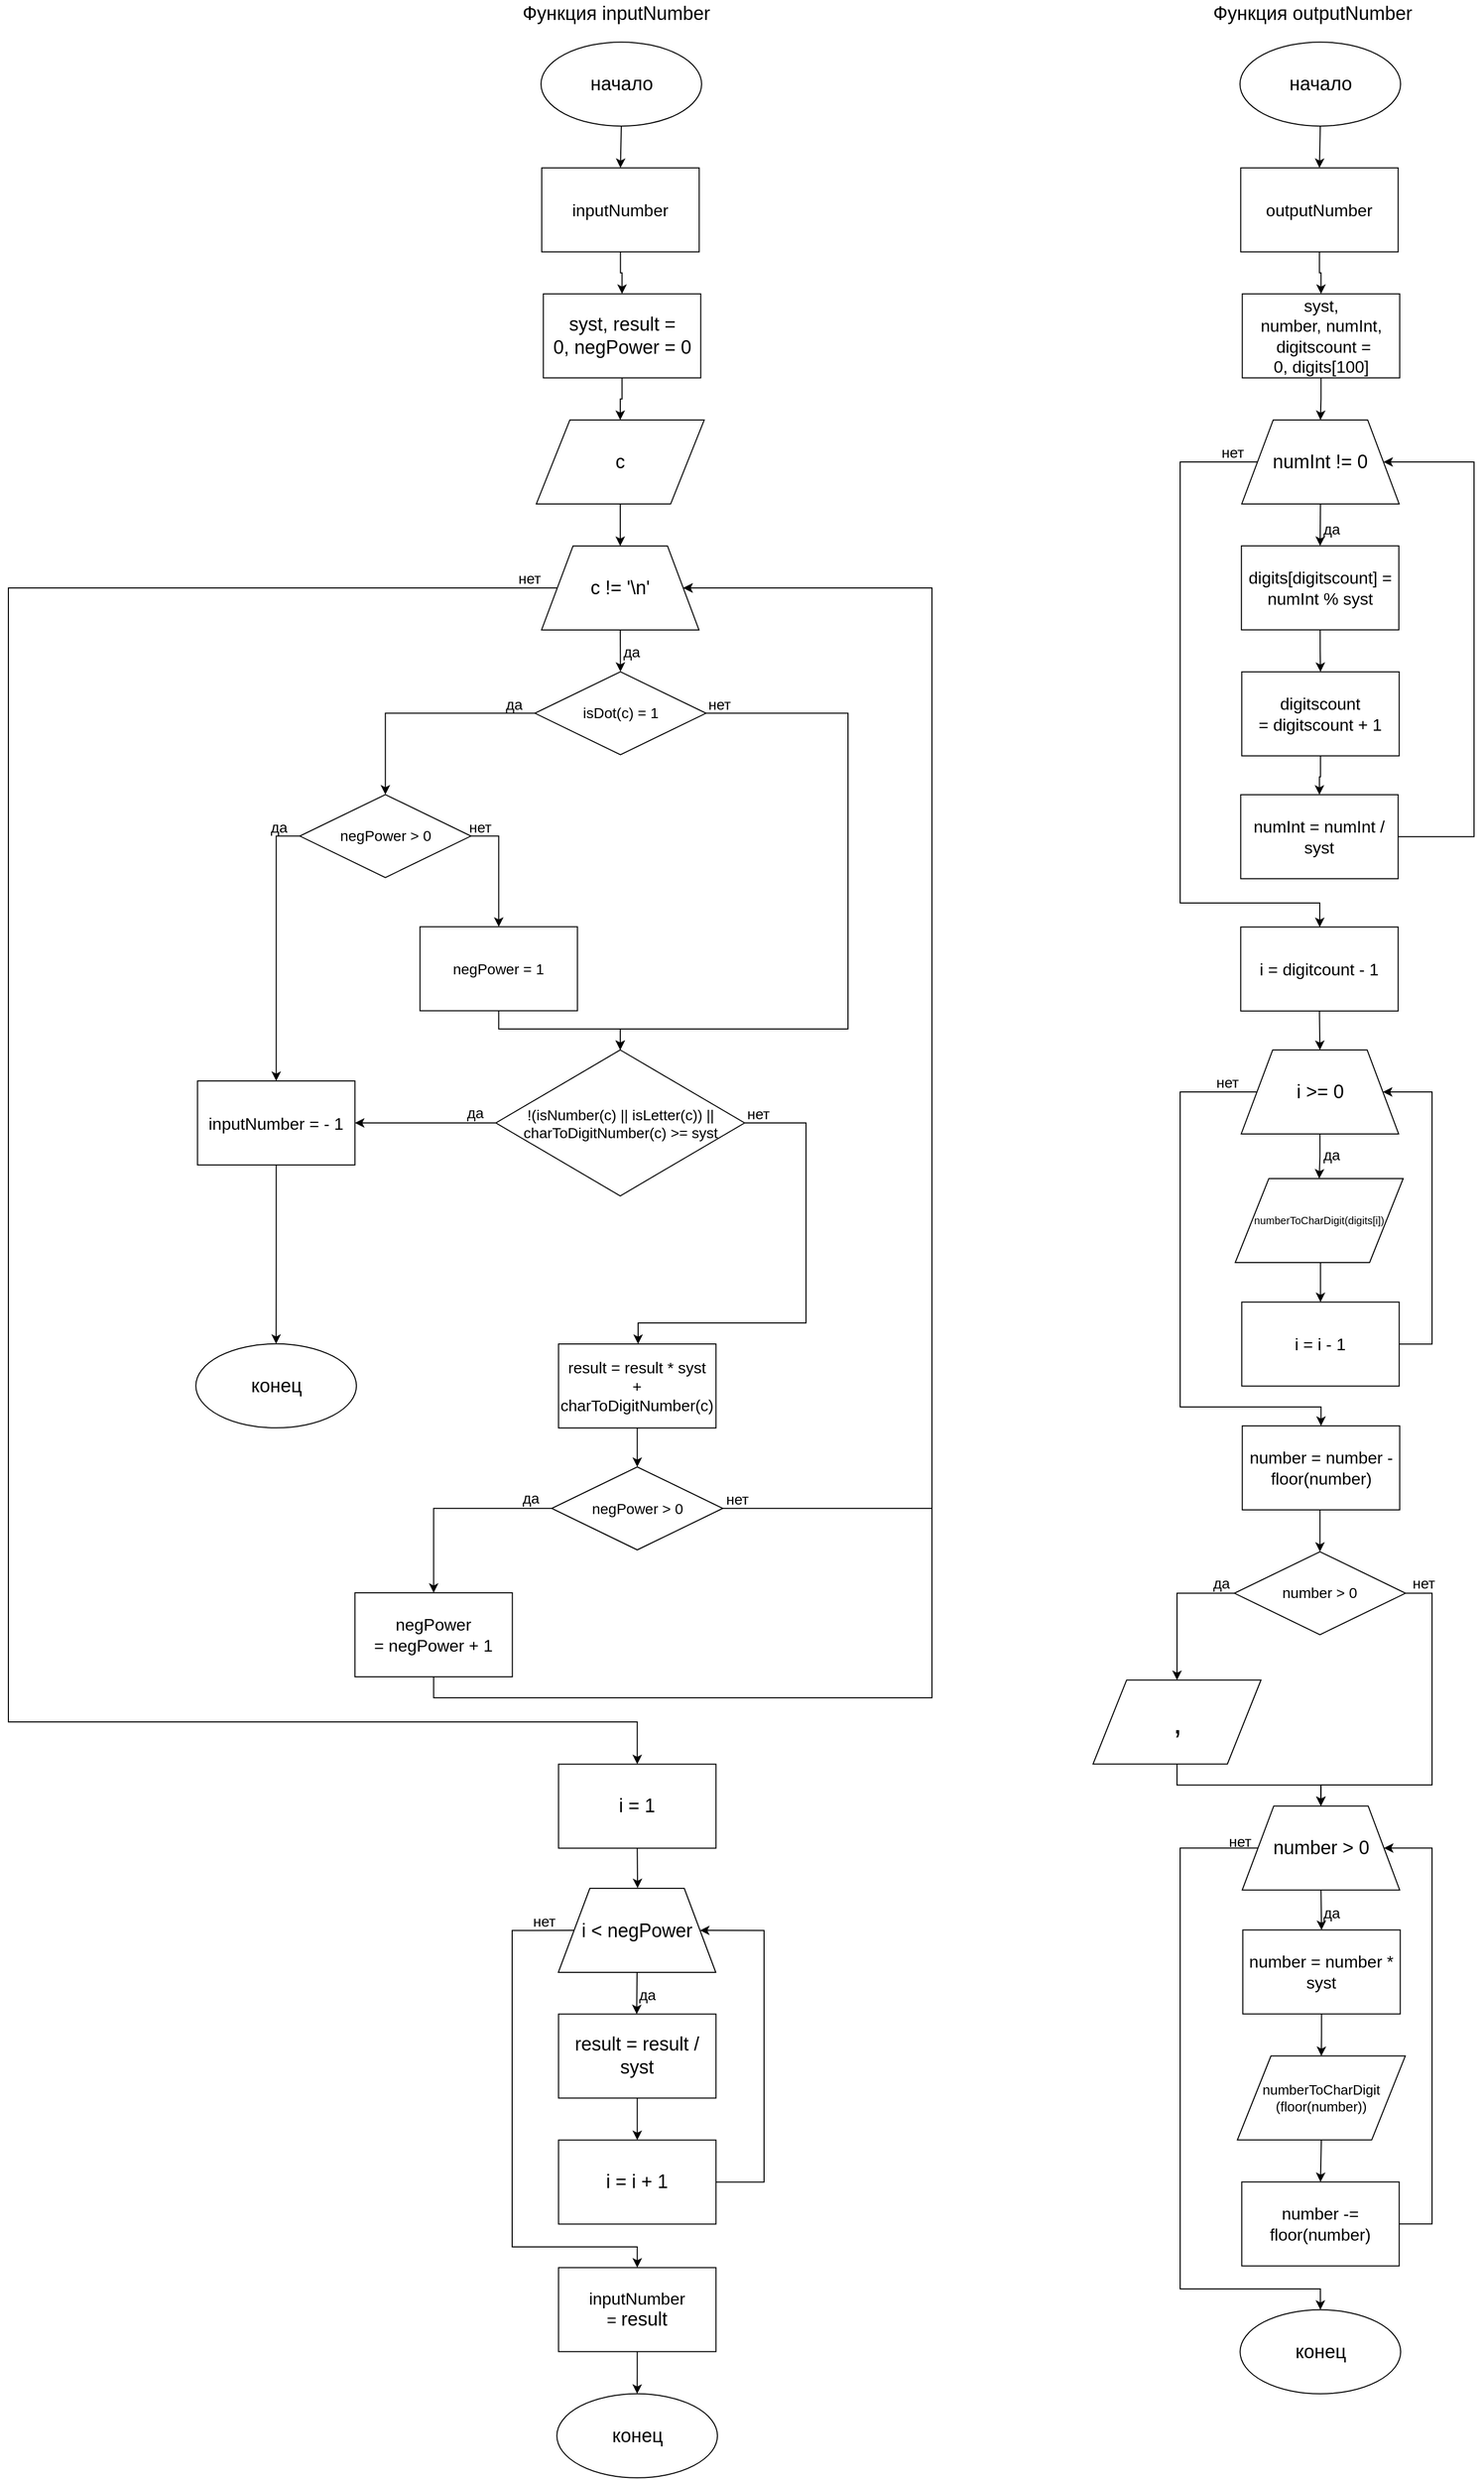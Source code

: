 <mxfile version="11.3.0" type="device" pages="1"><diagram id="ePUQfbvnE38VgitffDbp" name="Page-1"><mxGraphModel dx="2926" dy="1691" grid="1" gridSize="10" guides="1" tooltips="1" connect="1" arrows="1" fold="1" page="1" pageScale="1" pageWidth="827" pageHeight="1169" math="0" shadow="0"><root><mxCell id="0"/><mxCell id="1" parent="0"/><mxCell id="cIdrfmqZz8ROZXvOHw_d-1" style="edgeStyle=orthogonalEdgeStyle;rounded=0;orthogonalLoop=1;jettySize=auto;html=1;exitX=0.5;exitY=1;exitDx=0;exitDy=0;entryX=0.5;entryY=0;entryDx=0;entryDy=0;" edge="1" parent="1" source="cIdrfmqZz8ROZXvOHw_d-2" target="cIdrfmqZz8ROZXvOHw_d-5"><mxGeometry relative="1" as="geometry"/></mxCell><mxCell id="cIdrfmqZz8ROZXvOHw_d-2" value="&lt;font style=&quot;font-size: 18px&quot;&gt;начало&lt;/font&gt;" style="ellipse;whiteSpace=wrap;html=1;" vertex="1" parent="1"><mxGeometry x="827.5" y="40.1" width="153" height="80" as="geometry"/></mxCell><mxCell id="cIdrfmqZz8ROZXvOHw_d-3" value="&lt;font style=&quot;font-size: 18px&quot;&gt;Функция&amp;nbsp;inputNumber&lt;/font&gt;" style="text;html=1;resizable=0;points=[];autosize=1;align=left;verticalAlign=top;spacingTop=-4;" vertex="1" parent="1"><mxGeometry x="808" y="0.1" width="190" height="20" as="geometry"/></mxCell><mxCell id="cIdrfmqZz8ROZXvOHw_d-4" style="edgeStyle=orthogonalEdgeStyle;rounded=0;orthogonalLoop=1;jettySize=auto;html=1;exitX=0.5;exitY=1;exitDx=0;exitDy=0;entryX=0.5;entryY=0;entryDx=0;entryDy=0;" edge="1" parent="1" source="cIdrfmqZz8ROZXvOHw_d-5" target="cIdrfmqZz8ROZXvOHw_d-7"><mxGeometry relative="1" as="geometry"/></mxCell><mxCell id="cIdrfmqZz8ROZXvOHw_d-5" value="&lt;font style=&quot;font-size: 16px&quot;&gt;inputNumber&lt;/font&gt;" style="rounded=0;whiteSpace=wrap;html=1;" vertex="1" parent="1"><mxGeometry x="828.2" y="159.9" width="150" height="80" as="geometry"/></mxCell><mxCell id="cIdrfmqZz8ROZXvOHw_d-19" style="edgeStyle=orthogonalEdgeStyle;rounded=0;orthogonalLoop=1;jettySize=auto;html=1;exitX=0.5;exitY=1;exitDx=0;exitDy=0;entryX=0.5;entryY=0;entryDx=0;entryDy=0;" edge="1" parent="1" source="cIdrfmqZz8ROZXvOHw_d-7" target="cIdrfmqZz8ROZXvOHw_d-18"><mxGeometry relative="1" as="geometry"/></mxCell><mxCell id="cIdrfmqZz8ROZXvOHw_d-7" value="&lt;span style=&quot;font-size: 18px&quot;&gt;syst,&amp;nbsp;result = 0,&amp;nbsp;negPower = 0&lt;/span&gt;" style="rounded=0;whiteSpace=wrap;html=1;" vertex="1" parent="1"><mxGeometry x="829.7" y="279.9" width="150" height="80" as="geometry"/></mxCell><mxCell id="cIdrfmqZz8ROZXvOHw_d-17" value="&lt;span style=&quot;font-size: 18px&quot;&gt;конец&lt;/span&gt;" style="ellipse;whiteSpace=wrap;html=1;" vertex="1" parent="1"><mxGeometry x="842.6" y="2279.9" width="153" height="80" as="geometry"/></mxCell><mxCell id="cIdrfmqZz8ROZXvOHw_d-21" style="edgeStyle=orthogonalEdgeStyle;rounded=0;orthogonalLoop=1;jettySize=auto;html=1;exitX=0.5;exitY=1;exitDx=0;exitDy=0;entryX=0.5;entryY=0;entryDx=0;entryDy=0;" edge="1" parent="1" source="cIdrfmqZz8ROZXvOHw_d-18" target="cIdrfmqZz8ROZXvOHw_d-20"><mxGeometry relative="1" as="geometry"/></mxCell><mxCell id="cIdrfmqZz8ROZXvOHw_d-18" value="&lt;font style=&quot;font-size: 18px&quot;&gt;c&lt;/font&gt;" style="shape=parallelogram;perimeter=parallelogramPerimeter;whiteSpace=wrap;html=1;" vertex="1" parent="1"><mxGeometry x="823" y="400" width="160" height="80" as="geometry"/></mxCell><mxCell id="cIdrfmqZz8ROZXvOHw_d-23" style="edgeStyle=orthogonalEdgeStyle;rounded=0;orthogonalLoop=1;jettySize=auto;html=1;exitX=0.5;exitY=1;exitDx=0;exitDy=0;entryX=0.5;entryY=0;entryDx=0;entryDy=0;" edge="1" parent="1" source="cIdrfmqZz8ROZXvOHw_d-20" target="cIdrfmqZz8ROZXvOHw_d-22"><mxGeometry relative="1" as="geometry"/></mxCell><mxCell id="cIdrfmqZz8ROZXvOHw_d-78" style="edgeStyle=orthogonalEdgeStyle;rounded=0;orthogonalLoop=1;jettySize=auto;html=1;exitX=0;exitY=0.5;exitDx=0;exitDy=0;entryX=0.5;entryY=0;entryDx=0;entryDy=0;" edge="1" parent="1" source="cIdrfmqZz8ROZXvOHw_d-20" target="cIdrfmqZz8ROZXvOHw_d-59"><mxGeometry relative="1" as="geometry"><Array as="points"><mxPoint x="320" y="560"/><mxPoint x="320" y="1640"/><mxPoint x="920" y="1640"/></Array></mxGeometry></mxCell><mxCell id="cIdrfmqZz8ROZXvOHw_d-20" value="&lt;font style=&quot;font-size: 18px&quot;&gt;c != '\n'&lt;/font&gt;" style="shape=trapezoid;perimeter=trapezoidPerimeter;whiteSpace=wrap;html=1;" vertex="1" parent="1"><mxGeometry x="828" y="520" width="150" height="80" as="geometry"/></mxCell><mxCell id="cIdrfmqZz8ROZXvOHw_d-41" style="edgeStyle=orthogonalEdgeStyle;rounded=0;orthogonalLoop=1;jettySize=auto;html=1;exitX=0;exitY=0.5;exitDx=0;exitDy=0;entryX=0.5;entryY=0;entryDx=0;entryDy=0;" edge="1" parent="1" source="cIdrfmqZz8ROZXvOHw_d-22" target="cIdrfmqZz8ROZXvOHw_d-25"><mxGeometry relative="1" as="geometry"/></mxCell><mxCell id="cIdrfmqZz8ROZXvOHw_d-44" style="edgeStyle=orthogonalEdgeStyle;rounded=0;orthogonalLoop=1;jettySize=auto;html=1;exitX=1;exitY=0.5;exitDx=0;exitDy=0;" edge="1" parent="1" source="cIdrfmqZz8ROZXvOHw_d-22" target="cIdrfmqZz8ROZXvOHw_d-40"><mxGeometry relative="1" as="geometry"><Array as="points"><mxPoint x="1120" y="679"/><mxPoint x="1120" y="980"/><mxPoint x="903" y="980"/></Array></mxGeometry></mxCell><mxCell id="cIdrfmqZz8ROZXvOHw_d-22" value="&lt;font style=&quot;font-size: 14px&quot;&gt;isDot(c) = 1&lt;/font&gt;" style="rhombus;whiteSpace=wrap;html=1;" vertex="1" parent="1"><mxGeometry x="821.7" y="639.8" width="163" height="79" as="geometry"/></mxCell><mxCell id="cIdrfmqZz8ROZXvOHw_d-24" value="&lt;font style=&quot;font-size: 14px&quot;&gt;да&lt;/font&gt;" style="text;html=1;resizable=0;points=[];autosize=1;align=left;verticalAlign=top;spacingTop=-4;" vertex="1" parent="1"><mxGeometry x="904" y="610" width="30" height="20" as="geometry"/></mxCell><mxCell id="cIdrfmqZz8ROZXvOHw_d-37" style="edgeStyle=orthogonalEdgeStyle;rounded=0;orthogonalLoop=1;jettySize=auto;html=1;exitX=1;exitY=0.5;exitDx=0;exitDy=0;entryX=0.5;entryY=0;entryDx=0;entryDy=0;" edge="1" parent="1" source="cIdrfmqZz8ROZXvOHw_d-25" target="cIdrfmqZz8ROZXvOHw_d-36"><mxGeometry relative="1" as="geometry"/></mxCell><mxCell id="cIdrfmqZz8ROZXvOHw_d-39" style="edgeStyle=orthogonalEdgeStyle;rounded=0;orthogonalLoop=1;jettySize=auto;html=1;exitX=0;exitY=0.5;exitDx=0;exitDy=0;entryX=0.5;entryY=0;entryDx=0;entryDy=0;" edge="1" parent="1" source="cIdrfmqZz8ROZXvOHw_d-25" target="cIdrfmqZz8ROZXvOHw_d-47"><mxGeometry relative="1" as="geometry"><mxPoint x="573" y="883" as="targetPoint"/></mxGeometry></mxCell><mxCell id="cIdrfmqZz8ROZXvOHw_d-25" value="&lt;font style=&quot;font-size: 14px&quot;&gt;negPower &amp;gt; 0&lt;/font&gt;" style="rhombus;whiteSpace=wrap;html=1;" vertex="1" parent="1"><mxGeometry x="597.7" y="756.8" width="163" height="79" as="geometry"/></mxCell><mxCell id="cIdrfmqZz8ROZXvOHw_d-29" value="&lt;font style=&quot;font-size: 14px&quot;&gt;да&lt;/font&gt;" style="text;html=1;resizable=0;points=[];autosize=1;align=left;verticalAlign=top;spacingTop=-4;" vertex="1" parent="1"><mxGeometry x="791.5" y="659.5" width="30" height="20" as="geometry"/></mxCell><mxCell id="cIdrfmqZz8ROZXvOHw_d-30" value="&lt;span style=&quot;font-size: 14px&quot;&gt;нет&lt;/span&gt;" style="text;html=1;resizable=0;points=[];autosize=1;align=left;verticalAlign=top;spacingTop=-4;" vertex="1" parent="1"><mxGeometry x="984.5" y="659.5" width="40" height="20" as="geometry"/></mxCell><mxCell id="cIdrfmqZz8ROZXvOHw_d-33" value="&lt;font style=&quot;font-size: 14px&quot;&gt;да&lt;/font&gt;" style="text;html=1;resizable=0;points=[];autosize=1;align=left;verticalAlign=top;spacingTop=-4;" vertex="1" parent="1"><mxGeometry x="567.5" y="776.5" width="30" height="20" as="geometry"/></mxCell><mxCell id="cIdrfmqZz8ROZXvOHw_d-45" style="edgeStyle=orthogonalEdgeStyle;rounded=0;orthogonalLoop=1;jettySize=auto;html=1;exitX=0.5;exitY=1;exitDx=0;exitDy=0;entryX=0.5;entryY=0;entryDx=0;entryDy=0;" edge="1" parent="1" source="cIdrfmqZz8ROZXvOHw_d-36" target="cIdrfmqZz8ROZXvOHw_d-40"><mxGeometry relative="1" as="geometry"><Array as="points"><mxPoint x="787" y="980"/><mxPoint x="903" y="980"/></Array></mxGeometry></mxCell><mxCell id="cIdrfmqZz8ROZXvOHw_d-36" value="&lt;span style=&quot;font-size: 14px&quot;&gt;negPower = 1&lt;/span&gt;" style="rounded=0;whiteSpace=wrap;html=1;" vertex="1" parent="1"><mxGeometry x="712.2" y="882.7" width="150" height="80" as="geometry"/></mxCell><mxCell id="cIdrfmqZz8ROZXvOHw_d-38" value="&lt;span style=&quot;font-size: 14px&quot;&gt;нет&lt;/span&gt;" style="text;html=1;resizable=0;points=[];autosize=1;align=left;verticalAlign=top;spacingTop=-4;" vertex="1" parent="1"><mxGeometry x="756.5" y="776.5" width="40" height="20" as="geometry"/></mxCell><mxCell id="cIdrfmqZz8ROZXvOHw_d-48" style="edgeStyle=orthogonalEdgeStyle;rounded=0;orthogonalLoop=1;jettySize=auto;html=1;exitX=0;exitY=0.5;exitDx=0;exitDy=0;" edge="1" parent="1" source="cIdrfmqZz8ROZXvOHw_d-40" target="cIdrfmqZz8ROZXvOHw_d-47"><mxGeometry relative="1" as="geometry"/></mxCell><mxCell id="cIdrfmqZz8ROZXvOHw_d-51" style="edgeStyle=orthogonalEdgeStyle;rounded=0;orthogonalLoop=1;jettySize=auto;html=1;exitX=1;exitY=0.5;exitDx=0;exitDy=0;" edge="1" parent="1" source="cIdrfmqZz8ROZXvOHw_d-40" target="cIdrfmqZz8ROZXvOHw_d-50"><mxGeometry relative="1" as="geometry"><Array as="points"><mxPoint x="1080" y="1070"/><mxPoint x="1080" y="1260"/><mxPoint x="920" y="1260"/></Array></mxGeometry></mxCell><mxCell id="cIdrfmqZz8ROZXvOHw_d-40" value="&lt;font style=&quot;font-size: 14px&quot;&gt;!(isNumber(c) || isLetter(c)) || charToDigitNumber(c) &amp;gt;= syst&lt;/font&gt;" style="rhombus;whiteSpace=wrap;html=1;" vertex="1" parent="1"><mxGeometry x="784.5" y="1000" width="237" height="139" as="geometry"/></mxCell><mxCell id="cIdrfmqZz8ROZXvOHw_d-87" style="edgeStyle=orthogonalEdgeStyle;rounded=0;orthogonalLoop=1;jettySize=auto;html=1;exitX=0.5;exitY=1;exitDx=0;exitDy=0;entryX=0.5;entryY=0;entryDx=0;entryDy=0;" edge="1" parent="1" source="cIdrfmqZz8ROZXvOHw_d-47" target="cIdrfmqZz8ROZXvOHw_d-86"><mxGeometry relative="1" as="geometry"/></mxCell><mxCell id="cIdrfmqZz8ROZXvOHw_d-47" value="&lt;span style=&quot;font-size: 16px&quot;&gt;inputNumber = - 1&lt;/span&gt;" style="rounded=0;whiteSpace=wrap;html=1;" vertex="1" parent="1"><mxGeometry x="500.2" y="1029.533" width="150" height="80" as="geometry"/></mxCell><mxCell id="cIdrfmqZz8ROZXvOHw_d-49" value="&lt;font style=&quot;font-size: 14px&quot;&gt;да&lt;/font&gt;" style="text;html=1;resizable=0;points=[];autosize=1;align=left;verticalAlign=top;spacingTop=-4;" vertex="1" parent="1"><mxGeometry x="754.5" y="1049.333" width="30" height="20" as="geometry"/></mxCell><mxCell id="cIdrfmqZz8ROZXvOHw_d-56" style="edgeStyle=orthogonalEdgeStyle;rounded=0;orthogonalLoop=1;jettySize=auto;html=1;exitX=0.5;exitY=1;exitDx=0;exitDy=0;entryX=0.5;entryY=0;entryDx=0;entryDy=0;" edge="1" parent="1" source="cIdrfmqZz8ROZXvOHw_d-50" target="cIdrfmqZz8ROZXvOHw_d-54"><mxGeometry relative="1" as="geometry"/></mxCell><mxCell id="cIdrfmqZz8ROZXvOHw_d-50" value="&lt;font style=&quot;font-size: 15px&quot;&gt;result = result * syst &lt;br&gt;+ charToDigitNumber(c)&lt;/font&gt;" style="rounded=0;whiteSpace=wrap;html=1;" vertex="1" parent="1"><mxGeometry x="844.2" y="1280.033" width="150" height="80" as="geometry"/></mxCell><mxCell id="cIdrfmqZz8ROZXvOHw_d-53" value="&lt;span style=&quot;font-size: 14px&quot;&gt;нет&lt;/span&gt;" style="text;html=1;resizable=0;points=[];autosize=1;align=left;verticalAlign=top;spacingTop=-4;" vertex="1" parent="1"><mxGeometry x="1021.5" y="1049.5" width="40" height="20" as="geometry"/></mxCell><mxCell id="cIdrfmqZz8ROZXvOHw_d-58" style="edgeStyle=orthogonalEdgeStyle;rounded=0;orthogonalLoop=1;jettySize=auto;html=1;exitX=0;exitY=0.5;exitDx=0;exitDy=0;entryX=0.5;entryY=0;entryDx=0;entryDy=0;" edge="1" parent="1" source="cIdrfmqZz8ROZXvOHw_d-54" target="cIdrfmqZz8ROZXvOHw_d-57"><mxGeometry relative="1" as="geometry"/></mxCell><mxCell id="cIdrfmqZz8ROZXvOHw_d-77" style="edgeStyle=orthogonalEdgeStyle;rounded=0;orthogonalLoop=1;jettySize=auto;html=1;exitX=1;exitY=0.5;exitDx=0;exitDy=0;entryX=1;entryY=0.5;entryDx=0;entryDy=0;" edge="1" parent="1" source="cIdrfmqZz8ROZXvOHw_d-54" target="cIdrfmqZz8ROZXvOHw_d-20"><mxGeometry relative="1" as="geometry"><Array as="points"><mxPoint x="1200" y="1437"/><mxPoint x="1200" y="560"/></Array></mxGeometry></mxCell><mxCell id="cIdrfmqZz8ROZXvOHw_d-54" value="&lt;font style=&quot;font-size: 14px&quot;&gt;negPower &amp;gt; 0&lt;/font&gt;" style="rhombus;whiteSpace=wrap;html=1;" vertex="1" parent="1"><mxGeometry x="837.7" y="1397.133" width="163" height="79" as="geometry"/></mxCell><mxCell id="cIdrfmqZz8ROZXvOHw_d-76" style="edgeStyle=orthogonalEdgeStyle;rounded=0;orthogonalLoop=1;jettySize=auto;html=1;exitX=0.5;exitY=1;exitDx=0;exitDy=0;entryX=1;entryY=0.5;entryDx=0;entryDy=0;" edge="1" parent="1" source="cIdrfmqZz8ROZXvOHw_d-57" target="cIdrfmqZz8ROZXvOHw_d-20"><mxGeometry relative="1" as="geometry"><Array as="points"><mxPoint x="726" y="1617"/><mxPoint x="1200" y="1617"/><mxPoint x="1200" y="560"/></Array></mxGeometry></mxCell><mxCell id="cIdrfmqZz8ROZXvOHw_d-57" value="&lt;span style=&quot;font-size: 16px&quot;&gt;negPower =&amp;nbsp;negPower + 1&lt;/span&gt;" style="rounded=0;whiteSpace=wrap;html=1;" vertex="1" parent="1"><mxGeometry x="650.2" y="1517.033" width="150" height="80" as="geometry"/></mxCell><mxCell id="cIdrfmqZz8ROZXvOHw_d-68" style="edgeStyle=orthogonalEdgeStyle;rounded=0;orthogonalLoop=1;jettySize=auto;html=1;exitX=0.5;exitY=1;exitDx=0;exitDy=0;" edge="1" parent="1" source="cIdrfmqZz8ROZXvOHw_d-59"><mxGeometry relative="1" as="geometry"><mxPoint x="919.517" y="1798.276" as="targetPoint"/></mxGeometry></mxCell><mxCell id="cIdrfmqZz8ROZXvOHw_d-59" value="&lt;font style=&quot;font-size: 18px&quot;&gt;i = 1&lt;/font&gt;" style="rounded=0;whiteSpace=wrap;html=1;" vertex="1" parent="1"><mxGeometry x="844.2" y="1680.24" width="150" height="80" as="geometry"/></mxCell><mxCell id="cIdrfmqZz8ROZXvOHw_d-64" value="&lt;font style=&quot;font-size: 14px&quot;&gt;да&lt;/font&gt;" style="text;html=1;resizable=0;points=[];autosize=1;align=left;verticalAlign=top;spacingTop=-4;" vertex="1" parent="1"><mxGeometry x="808" y="1416.437" width="30" height="20" as="geometry"/></mxCell><mxCell id="cIdrfmqZz8ROZXvOHw_d-65" value="&lt;span style=&quot;font-size: 14px&quot;&gt;нет&lt;/span&gt;" style="text;html=1;resizable=0;points=[];autosize=1;align=left;verticalAlign=top;spacingTop=-4;" vertex="1" parent="1"><mxGeometry x="1001.5" y="1416.552" width="40" height="20" as="geometry"/></mxCell><mxCell id="cIdrfmqZz8ROZXvOHw_d-70" style="edgeStyle=orthogonalEdgeStyle;rounded=0;orthogonalLoop=1;jettySize=auto;html=1;exitX=0.5;exitY=1;exitDx=0;exitDy=0;" edge="1" parent="1" source="cIdrfmqZz8ROZXvOHw_d-67"><mxGeometry relative="1" as="geometry"><mxPoint x="918.667" y="1918.333" as="targetPoint"/></mxGeometry></mxCell><mxCell id="cIdrfmqZz8ROZXvOHw_d-146" style="edgeStyle=orthogonalEdgeStyle;rounded=0;orthogonalLoop=1;jettySize=auto;html=1;exitX=0;exitY=0.5;exitDx=0;exitDy=0;entryX=0.5;entryY=0;entryDx=0;entryDy=0;" edge="1" parent="1" source="cIdrfmqZz8ROZXvOHw_d-67" target="cIdrfmqZz8ROZXvOHw_d-143"><mxGeometry relative="1" as="geometry"><Array as="points"><mxPoint x="800" y="1839"/><mxPoint x="800" y="2140"/><mxPoint x="920" y="2140"/></Array></mxGeometry></mxCell><mxCell id="cIdrfmqZz8ROZXvOHw_d-67" value="&lt;font style=&quot;font-size: 18px&quot;&gt;i &amp;lt; negPower&lt;/font&gt;" style="shape=trapezoid;perimeter=trapezoidPerimeter;whiteSpace=wrap;html=1;" vertex="1" parent="1"><mxGeometry x="844" y="1798.552" width="150" height="80" as="geometry"/></mxCell><mxCell id="cIdrfmqZz8ROZXvOHw_d-74" style="edgeStyle=orthogonalEdgeStyle;rounded=0;orthogonalLoop=1;jettySize=auto;html=1;exitX=0.5;exitY=1;exitDx=0;exitDy=0;entryX=0.5;entryY=0;entryDx=0;entryDy=0;" edge="1" parent="1" source="cIdrfmqZz8ROZXvOHw_d-69" target="cIdrfmqZz8ROZXvOHw_d-73"><mxGeometry relative="1" as="geometry"/></mxCell><mxCell id="cIdrfmqZz8ROZXvOHw_d-69" value="&lt;font style=&quot;font-size: 18px&quot;&gt;result = result / syst&lt;/font&gt;" style="rounded=0;whiteSpace=wrap;html=1;" vertex="1" parent="1"><mxGeometry x="844.2" y="1918.24" width="150" height="80" as="geometry"/></mxCell><mxCell id="cIdrfmqZz8ROZXvOHw_d-71" value="&lt;font style=&quot;font-size: 14px&quot;&gt;да&lt;/font&gt;" style="text;html=1;resizable=0;points=[];autosize=1;align=left;verticalAlign=top;spacingTop=-4;" vertex="1" parent="1"><mxGeometry x="919" y="1889.27" width="30" height="20" as="geometry"/></mxCell><mxCell id="cIdrfmqZz8ROZXvOHw_d-80" style="edgeStyle=orthogonalEdgeStyle;rounded=0;orthogonalLoop=1;jettySize=auto;html=1;exitX=1;exitY=0.5;exitDx=0;exitDy=0;entryX=1;entryY=0.5;entryDx=0;entryDy=0;" edge="1" parent="1" source="cIdrfmqZz8ROZXvOHw_d-73" target="cIdrfmqZz8ROZXvOHw_d-67"><mxGeometry relative="1" as="geometry"><Array as="points"><mxPoint x="1040" y="2078"/><mxPoint x="1040" y="1838"/></Array></mxGeometry></mxCell><mxCell id="cIdrfmqZz8ROZXvOHw_d-73" value="&lt;span style=&quot;font-size: 18px&quot;&gt;i = i + 1&lt;/span&gt;" style="rounded=0;whiteSpace=wrap;html=1;" vertex="1" parent="1"><mxGeometry x="844.2" y="2038.24" width="150" height="80" as="geometry"/></mxCell><mxCell id="cIdrfmqZz8ROZXvOHw_d-83" value="&lt;span style=&quot;font-size: 14px&quot;&gt;нет&lt;/span&gt;" style="text;html=1;resizable=0;points=[];autosize=1;align=left;verticalAlign=top;spacingTop=-4;" vertex="1" parent="1"><mxGeometry x="804" y="540" width="40" height="20" as="geometry"/></mxCell><mxCell id="cIdrfmqZz8ROZXvOHw_d-85" value="&lt;span style=&quot;font-size: 14px&quot;&gt;нет&lt;/span&gt;" style="text;html=1;resizable=0;points=[];autosize=1;align=left;verticalAlign=top;spacingTop=-4;" vertex="1" parent="1"><mxGeometry x="818" y="1818.552" width="40" height="20" as="geometry"/></mxCell><mxCell id="cIdrfmqZz8ROZXvOHw_d-86" value="&lt;span style=&quot;font-size: 18px&quot;&gt;конец&lt;/span&gt;" style="ellipse;whiteSpace=wrap;html=1;" vertex="1" parent="1"><mxGeometry x="498.6" y="1279.9" width="153" height="80" as="geometry"/></mxCell><mxCell id="cIdrfmqZz8ROZXvOHw_d-88" style="edgeStyle=orthogonalEdgeStyle;rounded=0;orthogonalLoop=1;jettySize=auto;html=1;exitX=0.5;exitY=1;exitDx=0;exitDy=0;entryX=0.5;entryY=0;entryDx=0;entryDy=0;" edge="1" parent="1" source="cIdrfmqZz8ROZXvOHw_d-89" target="cIdrfmqZz8ROZXvOHw_d-92"><mxGeometry relative="1" as="geometry"/></mxCell><mxCell id="cIdrfmqZz8ROZXvOHw_d-89" value="&lt;font style=&quot;font-size: 18px&quot;&gt;начало&lt;/font&gt;" style="ellipse;whiteSpace=wrap;html=1;" vertex="1" parent="1"><mxGeometry x="1493.5" y="40.1" width="153" height="80" as="geometry"/></mxCell><mxCell id="cIdrfmqZz8ROZXvOHw_d-90" value="&lt;font style=&quot;font-size: 18px&quot;&gt;Функция&amp;nbsp;outputNumber&lt;/font&gt;" style="text;html=1;resizable=0;points=[];autosize=1;align=left;verticalAlign=top;spacingTop=-4;" vertex="1" parent="1"><mxGeometry x="1466" y="0.1" width="210" height="20" as="geometry"/></mxCell><mxCell id="cIdrfmqZz8ROZXvOHw_d-91" style="edgeStyle=orthogonalEdgeStyle;rounded=0;orthogonalLoop=1;jettySize=auto;html=1;exitX=0.5;exitY=1;exitDx=0;exitDy=0;entryX=0.5;entryY=0;entryDx=0;entryDy=0;" edge="1" parent="1" source="cIdrfmqZz8ROZXvOHw_d-92" target="cIdrfmqZz8ROZXvOHw_d-94"><mxGeometry relative="1" as="geometry"/></mxCell><mxCell id="cIdrfmqZz8ROZXvOHw_d-92" value="&lt;font style=&quot;font-size: 16px&quot;&gt;outputNumber&lt;/font&gt;" style="rounded=0;whiteSpace=wrap;html=1;" vertex="1" parent="1"><mxGeometry x="1494.2" y="159.9" width="150" height="80" as="geometry"/></mxCell><mxCell id="cIdrfmqZz8ROZXvOHw_d-148" style="edgeStyle=orthogonalEdgeStyle;rounded=0;orthogonalLoop=1;jettySize=auto;html=1;exitX=0.5;exitY=1;exitDx=0;exitDy=0;entryX=0.5;entryY=0;entryDx=0;entryDy=0;" edge="1" parent="1" source="cIdrfmqZz8ROZXvOHw_d-94" target="cIdrfmqZz8ROZXvOHw_d-147"><mxGeometry relative="1" as="geometry"/></mxCell><mxCell id="cIdrfmqZz8ROZXvOHw_d-94" value="&lt;font style=&quot;font-size: 16px&quot;&gt;syst, number,&amp;nbsp;numInt,&lt;br&gt;&amp;nbsp;digitscount = 0,&amp;nbsp;digits[100]&lt;/font&gt;" style="rounded=0;whiteSpace=wrap;html=1;" vertex="1" parent="1"><mxGeometry x="1495.7" y="279.9" width="150" height="80" as="geometry"/></mxCell><mxCell id="cIdrfmqZz8ROZXvOHw_d-145" style="edgeStyle=orthogonalEdgeStyle;rounded=0;orthogonalLoop=1;jettySize=auto;html=1;exitX=0.5;exitY=1;exitDx=0;exitDy=0;" edge="1" parent="1" source="cIdrfmqZz8ROZXvOHw_d-143" target="cIdrfmqZz8ROZXvOHw_d-17"><mxGeometry relative="1" as="geometry"/></mxCell><mxCell id="cIdrfmqZz8ROZXvOHw_d-143" value="&lt;span style=&quot;font-size: 16px&quot;&gt;inputNumber =&amp;nbsp;&lt;/span&gt;&lt;span style=&quot;font-size: 18px&quot;&gt;result&lt;/span&gt;" style="rounded=0;whiteSpace=wrap;html=1;" vertex="1" parent="1"><mxGeometry x="844.2" y="2159.74" width="150" height="80" as="geometry"/></mxCell><mxCell id="cIdrfmqZz8ROZXvOHw_d-153" style="edgeStyle=orthogonalEdgeStyle;rounded=0;orthogonalLoop=1;jettySize=auto;html=1;exitX=0.5;exitY=1;exitDx=0;exitDy=0;entryX=0.5;entryY=0;entryDx=0;entryDy=0;" edge="1" parent="1" source="cIdrfmqZz8ROZXvOHw_d-147" target="cIdrfmqZz8ROZXvOHw_d-151"><mxGeometry relative="1" as="geometry"/></mxCell><mxCell id="cIdrfmqZz8ROZXvOHw_d-159" style="edgeStyle=orthogonalEdgeStyle;rounded=0;orthogonalLoop=1;jettySize=auto;html=1;exitX=0;exitY=0.5;exitDx=0;exitDy=0;entryX=0.5;entryY=0;entryDx=0;entryDy=0;" edge="1" parent="1" source="cIdrfmqZz8ROZXvOHw_d-147"><mxGeometry relative="1" as="geometry"><mxPoint x="1569.5" y="883" as="targetPoint"/><Array as="points"><mxPoint x="1436.5" y="440"/><mxPoint x="1436.5" y="860"/><mxPoint x="1569.5" y="860"/></Array></mxGeometry></mxCell><mxCell id="cIdrfmqZz8ROZXvOHw_d-147" value="&lt;font style=&quot;font-size: 18px&quot;&gt;numInt != 0&lt;/font&gt;" style="shape=trapezoid;perimeter=trapezoidPerimeter;whiteSpace=wrap;html=1;" vertex="1" parent="1"><mxGeometry x="1495.167" y="400" width="150" height="80" as="geometry"/></mxCell><mxCell id="cIdrfmqZz8ROZXvOHw_d-157" style="edgeStyle=orthogonalEdgeStyle;rounded=0;orthogonalLoop=1;jettySize=auto;html=1;entryX=1;entryY=0.5;entryDx=0;entryDy=0;" edge="1" parent="1" source="cIdrfmqZz8ROZXvOHw_d-149" target="cIdrfmqZz8ROZXvOHw_d-147"><mxGeometry relative="1" as="geometry"><Array as="points"><mxPoint x="1716.5" y="796.9"/><mxPoint x="1716.5" y="440"/></Array></mxGeometry></mxCell><mxCell id="cIdrfmqZz8ROZXvOHw_d-149" value="&lt;span style=&quot;font-size: 16px&quot;&gt;numInt =&amp;nbsp;&lt;/span&gt;&lt;span style=&quot;font-size: 16px&quot;&gt;numInt /&lt;/span&gt;&lt;span style=&quot;font-size: 16px&quot;&gt;&lt;br&gt;syst&lt;/span&gt;" style="rounded=0;whiteSpace=wrap;html=1;" vertex="1" parent="1"><mxGeometry x="1494.2" y="756.9" width="150" height="80" as="geometry"/></mxCell><mxCell id="cIdrfmqZz8ROZXvOHw_d-155" style="edgeStyle=orthogonalEdgeStyle;rounded=0;orthogonalLoop=1;jettySize=auto;html=1;exitX=0.5;exitY=1;exitDx=0;exitDy=0;" edge="1" parent="1" source="cIdrfmqZz8ROZXvOHw_d-150" target="cIdrfmqZz8ROZXvOHw_d-149"><mxGeometry relative="1" as="geometry"/></mxCell><mxCell id="cIdrfmqZz8ROZXvOHw_d-150" value="&lt;span style=&quot;font-size: 16px&quot;&gt;digitscount =&amp;nbsp;digitscount + 1&lt;/span&gt;" style="rounded=0;whiteSpace=wrap;html=1;" vertex="1" parent="1"><mxGeometry x="1495.2" y="639.9" width="150" height="80" as="geometry"/></mxCell><mxCell id="cIdrfmqZz8ROZXvOHw_d-154" style="edgeStyle=orthogonalEdgeStyle;rounded=0;orthogonalLoop=1;jettySize=auto;html=1;exitX=0.5;exitY=1;exitDx=0;exitDy=0;entryX=0.5;entryY=0;entryDx=0;entryDy=0;" edge="1" parent="1" source="cIdrfmqZz8ROZXvOHw_d-151" target="cIdrfmqZz8ROZXvOHw_d-150"><mxGeometry relative="1" as="geometry"/></mxCell><mxCell id="cIdrfmqZz8ROZXvOHw_d-151" value="&lt;span style=&quot;font-size: 16px&quot;&gt;digits[digitscount] = numInt % syst&lt;/span&gt;" style="rounded=0;whiteSpace=wrap;html=1;" vertex="1" parent="1"><mxGeometry x="1494.867" y="519.9" width="150" height="80" as="geometry"/></mxCell><mxCell id="cIdrfmqZz8ROZXvOHw_d-156" value="&lt;font style=&quot;font-size: 14px&quot;&gt;да&lt;/font&gt;" style="text;html=1;resizable=0;points=[];autosize=1;align=left;verticalAlign=top;spacingTop=-4;" vertex="1" parent="1"><mxGeometry x="1571" y="493" width="30" height="20" as="geometry"/></mxCell><mxCell id="cIdrfmqZz8ROZXvOHw_d-160" value="&lt;span style=&quot;font-size: 14px&quot;&gt;нет&lt;/span&gt;" style="text;html=1;resizable=0;points=[];autosize=1;align=left;verticalAlign=top;spacingTop=-4;" vertex="1" parent="1"><mxGeometry x="1473.5" y="419.8" width="40" height="20" as="geometry"/></mxCell><mxCell id="cIdrfmqZz8ROZXvOHw_d-163" style="edgeStyle=orthogonalEdgeStyle;rounded=0;orthogonalLoop=1;jettySize=auto;html=1;exitX=0.5;exitY=1;exitDx=0;exitDy=0;entryX=0.5;entryY=0;entryDx=0;entryDy=0;" edge="1" parent="1" source="cIdrfmqZz8ROZXvOHw_d-161" target="cIdrfmqZz8ROZXvOHw_d-162"><mxGeometry relative="1" as="geometry"/></mxCell><mxCell id="cIdrfmqZz8ROZXvOHw_d-161" value="&lt;span style=&quot;font-size: 16px&quot;&gt;i = digitcount - 1&lt;/span&gt;" style="rounded=0;whiteSpace=wrap;html=1;" vertex="1" parent="1"><mxGeometry x="1494.2" y="882.9" width="150" height="80" as="geometry"/></mxCell><mxCell id="cIdrfmqZz8ROZXvOHw_d-165" style="edgeStyle=orthogonalEdgeStyle;rounded=0;orthogonalLoop=1;jettySize=auto;html=1;exitX=0.5;exitY=1;exitDx=0;exitDy=0;" edge="1" parent="1" source="cIdrfmqZz8ROZXvOHw_d-162" target="cIdrfmqZz8ROZXvOHw_d-164"><mxGeometry relative="1" as="geometry"/></mxCell><mxCell id="cIdrfmqZz8ROZXvOHw_d-171" style="edgeStyle=orthogonalEdgeStyle;rounded=0;orthogonalLoop=1;jettySize=auto;html=1;exitX=0;exitY=0.5;exitDx=0;exitDy=0;entryX=0.5;entryY=0;entryDx=0;entryDy=0;" edge="1" parent="1" source="cIdrfmqZz8ROZXvOHw_d-162" target="cIdrfmqZz8ROZXvOHw_d-170"><mxGeometry relative="1" as="geometry"><Array as="points"><mxPoint x="1436.5" y="1040"/><mxPoint x="1436.5" y="1340"/><mxPoint x="1570.5" y="1340"/></Array></mxGeometry></mxCell><mxCell id="cIdrfmqZz8ROZXvOHw_d-162" value="&lt;span style=&quot;font-size: 18px&quot;&gt;i &amp;gt;= 0&lt;/span&gt;" style="shape=trapezoid;perimeter=trapezoidPerimeter;whiteSpace=wrap;html=1;" vertex="1" parent="1"><mxGeometry x="1494.667" y="1000" width="150" height="80" as="geometry"/></mxCell><mxCell id="cIdrfmqZz8ROZXvOHw_d-167" style="edgeStyle=orthogonalEdgeStyle;rounded=0;orthogonalLoop=1;jettySize=auto;html=1;exitX=0.5;exitY=1;exitDx=0;exitDy=0;entryX=0.5;entryY=0;entryDx=0;entryDy=0;" edge="1" parent="1" source="cIdrfmqZz8ROZXvOHw_d-164" target="cIdrfmqZz8ROZXvOHw_d-166"><mxGeometry relative="1" as="geometry"/></mxCell><mxCell id="cIdrfmqZz8ROZXvOHw_d-164" value="&lt;font style=&quot;font-size: 10px&quot;&gt;numberToCharDigit(digits[i])&lt;/font&gt;" style="shape=parallelogram;perimeter=parallelogramPerimeter;whiteSpace=wrap;html=1;" vertex="1" parent="1"><mxGeometry x="1489" y="1122.486" width="160" height="80" as="geometry"/></mxCell><mxCell id="cIdrfmqZz8ROZXvOHw_d-169" style="edgeStyle=orthogonalEdgeStyle;rounded=0;orthogonalLoop=1;jettySize=auto;html=1;exitX=1;exitY=0.5;exitDx=0;exitDy=0;entryX=1;entryY=0.5;entryDx=0;entryDy=0;" edge="1" parent="1" source="cIdrfmqZz8ROZXvOHw_d-166" target="cIdrfmqZz8ROZXvOHw_d-162"><mxGeometry relative="1" as="geometry"><Array as="points"><mxPoint x="1676.5" y="1280"/><mxPoint x="1676.5" y="1040"/></Array></mxGeometry></mxCell><mxCell id="cIdrfmqZz8ROZXvOHw_d-166" value="&lt;span style=&quot;font-size: 16px&quot;&gt;i = i - 1&lt;/span&gt;" style="rounded=0;whiteSpace=wrap;html=1;" vertex="1" parent="1"><mxGeometry x="1495.2" y="1240.143" width="150" height="80" as="geometry"/></mxCell><mxCell id="cIdrfmqZz8ROZXvOHw_d-168" value="&lt;font style=&quot;font-size: 14px&quot;&gt;да&lt;/font&gt;" style="text;html=1;resizable=0;points=[];autosize=1;align=left;verticalAlign=top;spacingTop=-4;" vertex="1" parent="1"><mxGeometry x="1571" y="1089.3" width="30" height="20" as="geometry"/></mxCell><mxCell id="cIdrfmqZz8ROZXvOHw_d-174" style="edgeStyle=orthogonalEdgeStyle;rounded=0;orthogonalLoop=1;jettySize=auto;html=1;exitX=0.5;exitY=1;exitDx=0;exitDy=0;entryX=0.5;entryY=0;entryDx=0;entryDy=0;" edge="1" parent="1" source="cIdrfmqZz8ROZXvOHw_d-170" target="cIdrfmqZz8ROZXvOHw_d-173"><mxGeometry relative="1" as="geometry"/></mxCell><mxCell id="cIdrfmqZz8ROZXvOHw_d-170" value="&lt;span style=&quot;font-size: 16px&quot;&gt;number = number - floor(number)&lt;/span&gt;" style="rounded=0;whiteSpace=wrap;html=1;" vertex="1" parent="1"><mxGeometry x="1495.7" y="1358.043" width="150" height="80" as="geometry"/></mxCell><mxCell id="cIdrfmqZz8ROZXvOHw_d-172" value="&lt;span style=&quot;font-size: 14px&quot;&gt;нет&lt;/span&gt;" style="text;html=1;resizable=0;points=[];autosize=1;align=left;verticalAlign=top;spacingTop=-4;" vertex="1" parent="1"><mxGeometry x="1469" y="1019.5" width="40" height="20" as="geometry"/></mxCell><mxCell id="cIdrfmqZz8ROZXvOHw_d-176" style="edgeStyle=orthogonalEdgeStyle;rounded=0;orthogonalLoop=1;jettySize=auto;html=1;exitX=0;exitY=0.5;exitDx=0;exitDy=0;entryX=0.5;entryY=0;entryDx=0;entryDy=0;" edge="1" parent="1" source="cIdrfmqZz8ROZXvOHw_d-173" target="cIdrfmqZz8ROZXvOHw_d-175"><mxGeometry relative="1" as="geometry"/></mxCell><mxCell id="cIdrfmqZz8ROZXvOHw_d-180" style="edgeStyle=orthogonalEdgeStyle;rounded=0;orthogonalLoop=1;jettySize=auto;html=1;exitX=1;exitY=0.5;exitDx=0;exitDy=0;" edge="1" parent="1" source="cIdrfmqZz8ROZXvOHw_d-173" target="cIdrfmqZz8ROZXvOHw_d-178"><mxGeometry relative="1" as="geometry"><Array as="points"><mxPoint x="1676.5" y="1517"/><mxPoint x="1676.5" y="1700"/><mxPoint x="1570.5" y="1700"/></Array></mxGeometry></mxCell><mxCell id="cIdrfmqZz8ROZXvOHw_d-173" value="&lt;font style=&quot;font-size: 14px&quot;&gt;number &amp;gt; 0&lt;/font&gt;" style="rhombus;whiteSpace=wrap;html=1;" vertex="1" parent="1"><mxGeometry x="1488.2" y="1477.9" width="163" height="79" as="geometry"/></mxCell><mxCell id="cIdrfmqZz8ROZXvOHw_d-179" style="edgeStyle=orthogonalEdgeStyle;rounded=0;orthogonalLoop=1;jettySize=auto;html=1;exitX=0.5;exitY=1;exitDx=0;exitDy=0;entryX=0.5;entryY=0;entryDx=0;entryDy=0;" edge="1" parent="1" source="cIdrfmqZz8ROZXvOHw_d-175" target="cIdrfmqZz8ROZXvOHw_d-178"><mxGeometry relative="1" as="geometry"/></mxCell><mxCell id="cIdrfmqZz8ROZXvOHw_d-175" value="&lt;font style=&quot;font-size: 30px&quot;&gt;,&lt;/font&gt;" style="shape=parallelogram;perimeter=parallelogramPerimeter;whiteSpace=wrap;html=1;" vertex="1" parent="1"><mxGeometry x="1353.5" y="1600.086" width="160" height="80" as="geometry"/></mxCell><mxCell id="cIdrfmqZz8ROZXvOHw_d-177" value="&lt;font style=&quot;font-size: 14px&quot;&gt;да&lt;/font&gt;" style="text;html=1;resizable=0;points=[];autosize=1;align=left;verticalAlign=top;spacingTop=-4;" vertex="1" parent="1"><mxGeometry x="1466" y="1497.1" width="30" height="20" as="geometry"/></mxCell><mxCell id="cIdrfmqZz8ROZXvOHw_d-184" style="edgeStyle=orthogonalEdgeStyle;rounded=0;orthogonalLoop=1;jettySize=auto;html=1;exitX=0.5;exitY=1;exitDx=0;exitDy=0;entryX=0.5;entryY=0;entryDx=0;entryDy=0;" edge="1" parent="1" source="cIdrfmqZz8ROZXvOHw_d-178" target="cIdrfmqZz8ROZXvOHw_d-183"><mxGeometry relative="1" as="geometry"/></mxCell><mxCell id="cIdrfmqZz8ROZXvOHw_d-191" style="edgeStyle=orthogonalEdgeStyle;rounded=0;orthogonalLoop=1;jettySize=auto;html=1;exitX=0;exitY=0.5;exitDx=0;exitDy=0;entryX=0.5;entryY=0;entryDx=0;entryDy=0;" edge="1" parent="1" source="cIdrfmqZz8ROZXvOHw_d-178" target="cIdrfmqZz8ROZXvOHw_d-192"><mxGeometry relative="1" as="geometry"><mxPoint x="1456.5" y="2191.6" as="targetPoint"/><Array as="points"><mxPoint x="1436.5" y="1760"/><mxPoint x="1436.5" y="2180"/><mxPoint x="1570.5" y="2180"/></Array></mxGeometry></mxCell><mxCell id="cIdrfmqZz8ROZXvOHw_d-178" value="&lt;span style=&quot;font-size: 18px&quot;&gt;number &amp;gt; 0&lt;/span&gt;" style="shape=trapezoid;perimeter=trapezoidPerimeter;whiteSpace=wrap;html=1;" vertex="1" parent="1"><mxGeometry x="1495.667" y="1720.1" width="150" height="80" as="geometry"/></mxCell><mxCell id="cIdrfmqZz8ROZXvOHw_d-181" value="&lt;span style=&quot;font-size: 14px&quot;&gt;нет&lt;/span&gt;" style="text;html=1;resizable=0;points=[];autosize=1;align=left;verticalAlign=top;spacingTop=-4;" vertex="1" parent="1"><mxGeometry x="1656" y="1496.8" width="40" height="20" as="geometry"/></mxCell><mxCell id="cIdrfmqZz8ROZXvOHw_d-186" style="edgeStyle=orthogonalEdgeStyle;rounded=0;orthogonalLoop=1;jettySize=auto;html=1;exitX=0.5;exitY=1;exitDx=0;exitDy=0;entryX=0.5;entryY=0;entryDx=0;entryDy=0;" edge="1" parent="1" source="cIdrfmqZz8ROZXvOHw_d-183" target="cIdrfmqZz8ROZXvOHw_d-185"><mxGeometry relative="1" as="geometry"/></mxCell><mxCell id="cIdrfmqZz8ROZXvOHw_d-183" value="&lt;span style=&quot;font-size: 16px&quot;&gt;number = number * syst&lt;/span&gt;" style="rounded=0;whiteSpace=wrap;html=1;" vertex="1" parent="1"><mxGeometry x="1496.2" y="1838.143" width="150" height="80" as="geometry"/></mxCell><mxCell id="cIdrfmqZz8ROZXvOHw_d-188" style="edgeStyle=orthogonalEdgeStyle;rounded=0;orthogonalLoop=1;jettySize=auto;html=1;exitX=0.5;exitY=1;exitDx=0;exitDy=0;entryX=0.5;entryY=0;entryDx=0;entryDy=0;" edge="1" parent="1" source="cIdrfmqZz8ROZXvOHw_d-185" target="cIdrfmqZz8ROZXvOHw_d-187"><mxGeometry relative="1" as="geometry"/></mxCell><mxCell id="cIdrfmqZz8ROZXvOHw_d-185" value="&lt;font style=&quot;font-size: 13px&quot;&gt;numberToCharDigit&lt;br&gt;(floor(number))&lt;/font&gt;" style="shape=parallelogram;perimeter=parallelogramPerimeter;whiteSpace=wrap;html=1;" vertex="1" parent="1"><mxGeometry x="1491" y="1958.185" width="160" height="80" as="geometry"/></mxCell><mxCell id="cIdrfmqZz8ROZXvOHw_d-190" style="edgeStyle=orthogonalEdgeStyle;rounded=0;orthogonalLoop=1;jettySize=auto;html=1;exitX=1;exitY=0.5;exitDx=0;exitDy=0;entryX=1;entryY=0.5;entryDx=0;entryDy=0;" edge="1" parent="1" source="cIdrfmqZz8ROZXvOHw_d-187" target="cIdrfmqZz8ROZXvOHw_d-178"><mxGeometry relative="1" as="geometry"><Array as="points"><mxPoint x="1676.5" y="2118"/><mxPoint x="1676.5" y="1760"/></Array></mxGeometry></mxCell><mxCell id="cIdrfmqZz8ROZXvOHw_d-187" value="&lt;span style=&quot;font-size: 16px&quot;&gt;number -= floor(number)&lt;/span&gt;" style="rounded=0;whiteSpace=wrap;html=1;" vertex="1" parent="1"><mxGeometry x="1495.2" y="2078.143" width="150" height="80" as="geometry"/></mxCell><mxCell id="cIdrfmqZz8ROZXvOHw_d-189" value="&lt;font style=&quot;font-size: 14px&quot;&gt;да&lt;/font&gt;" style="text;html=1;resizable=0;points=[];autosize=1;align=left;verticalAlign=top;spacingTop=-4;" vertex="1" parent="1"><mxGeometry x="1571" y="1810.7" width="30" height="20" as="geometry"/></mxCell><mxCell id="cIdrfmqZz8ROZXvOHw_d-192" value="&lt;span style=&quot;font-size: 18px&quot;&gt;конец&lt;/span&gt;" style="ellipse;whiteSpace=wrap;html=1;" vertex="1" parent="1"><mxGeometry x="1493.6" y="2199.9" width="153" height="80" as="geometry"/></mxCell><mxCell id="cIdrfmqZz8ROZXvOHw_d-195" value="&lt;span style=&quot;font-size: 14px&quot;&gt;нет&lt;/span&gt;" style="text;html=1;resizable=0;points=[];autosize=1;align=left;verticalAlign=top;spacingTop=-4;" vertex="1" parent="1"><mxGeometry x="1481" y="1742.8" width="40" height="20" as="geometry"/></mxCell></root></mxGraphModel></diagram></mxfile>